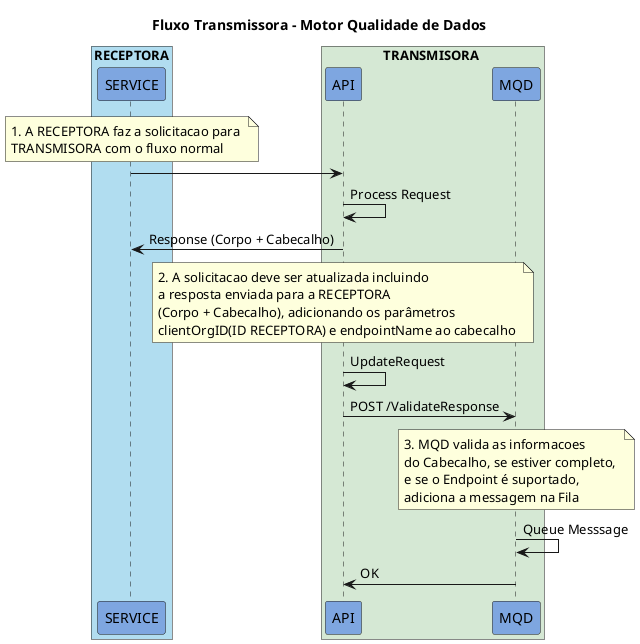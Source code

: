 @startuml
title Fluxo Transmissora - Motor Qualidade de Dados

box "RECEPTORA" #B1DDF0
  participant SERVICE #7EA6E0
end box

box TRANSMISORA #D5E8D4
  participant API #7EA6E0
  participant MQD #7EA6E0
end box

note over SERVICE 
   1. A RECEPTORA faz a solicitacao para 
   TRANSMISORA com o fluxo normal
end note

SERVICE -> API
API -> API: Process Request
API -> SERVICE: Response (Corpo + Cabecalho)
  note over API 
     2. A solicitacao deve ser atualizada incluindo 
     a resposta enviada para a RECEPTORA
     (Corpo + Cabecalho), adicionando os parâmetros 
     clientOrgID(ID RECEPTORA) e endpointName ao cabecalho 
  end note
API -> API : UpdateRequest

API -> MQD: POST /ValidateResponse
note over MQD
  3. MQD valida as informacoes 
  do Cabecalho, se estiver completo, 
  e se o Endpoint é suportado,
  adiciona a messagem na Fila
end note
MQD -> MQD: Queue Messsage
MQD -> API : OK

@enduml